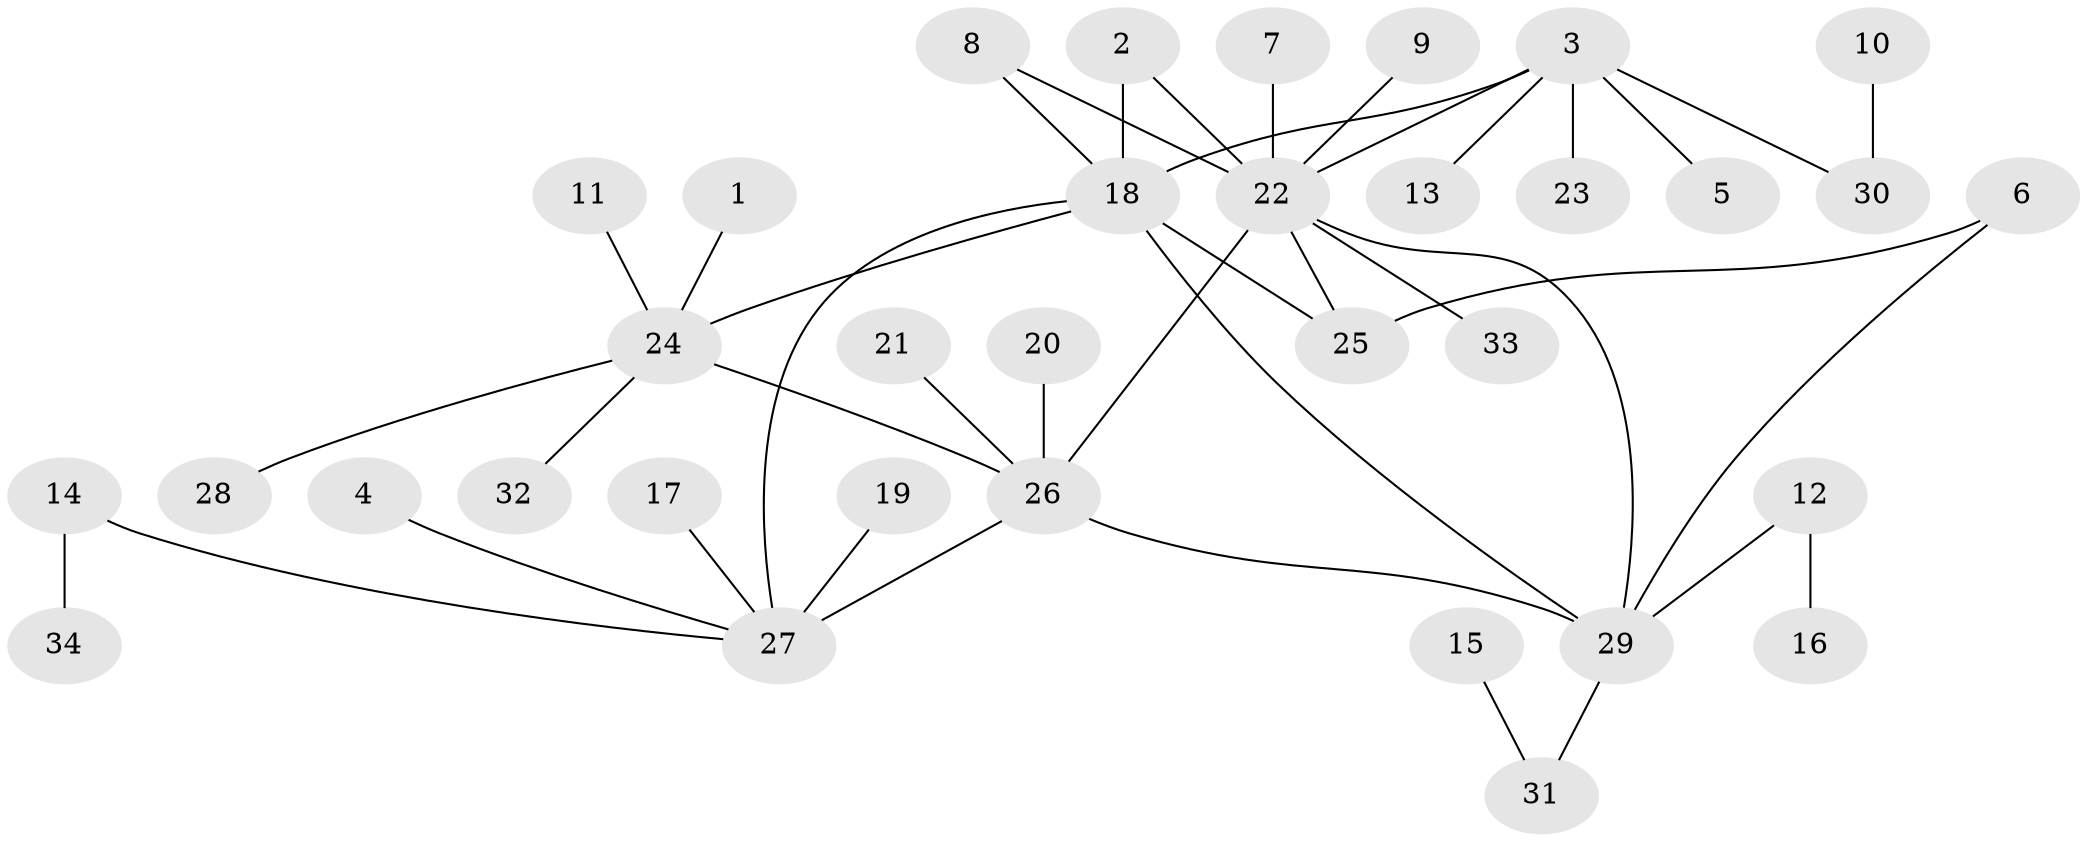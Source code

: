 // original degree distribution, {7: 0.07462686567164178, 3: 0.08955223880597014, 9: 0.014925373134328358, 5: 0.04477611940298507, 8: 0.029850746268656716, 1: 0.5223880597014925, 2: 0.19402985074626866, 4: 0.029850746268656716}
// Generated by graph-tools (version 1.1) at 2025/26/03/09/25 03:26:49]
// undirected, 34 vertices, 41 edges
graph export_dot {
graph [start="1"]
  node [color=gray90,style=filled];
  1;
  2;
  3;
  4;
  5;
  6;
  7;
  8;
  9;
  10;
  11;
  12;
  13;
  14;
  15;
  16;
  17;
  18;
  19;
  20;
  21;
  22;
  23;
  24;
  25;
  26;
  27;
  28;
  29;
  30;
  31;
  32;
  33;
  34;
  1 -- 24 [weight=1.0];
  2 -- 18 [weight=1.0];
  2 -- 22 [weight=1.0];
  3 -- 5 [weight=1.0];
  3 -- 13 [weight=1.0];
  3 -- 18 [weight=2.0];
  3 -- 22 [weight=1.0];
  3 -- 23 [weight=1.0];
  3 -- 30 [weight=1.0];
  4 -- 27 [weight=1.0];
  6 -- 25 [weight=1.0];
  6 -- 29 [weight=1.0];
  7 -- 22 [weight=1.0];
  8 -- 18 [weight=1.0];
  8 -- 22 [weight=1.0];
  9 -- 22 [weight=1.0];
  10 -- 30 [weight=1.0];
  11 -- 24 [weight=1.0];
  12 -- 16 [weight=1.0];
  12 -- 29 [weight=2.0];
  14 -- 27 [weight=1.0];
  14 -- 34 [weight=1.0];
  15 -- 31 [weight=1.0];
  17 -- 27 [weight=1.0];
  18 -- 24 [weight=2.0];
  18 -- 25 [weight=1.0];
  18 -- 27 [weight=2.0];
  18 -- 29 [weight=2.0];
  19 -- 27 [weight=1.0];
  20 -- 26 [weight=1.0];
  21 -- 26 [weight=1.0];
  22 -- 25 [weight=2.0];
  22 -- 26 [weight=1.0];
  22 -- 29 [weight=1.0];
  22 -- 33 [weight=1.0];
  24 -- 26 [weight=1.0];
  24 -- 28 [weight=1.0];
  24 -- 32 [weight=1.0];
  26 -- 27 [weight=2.0];
  26 -- 29 [weight=1.0];
  29 -- 31 [weight=1.0];
}
